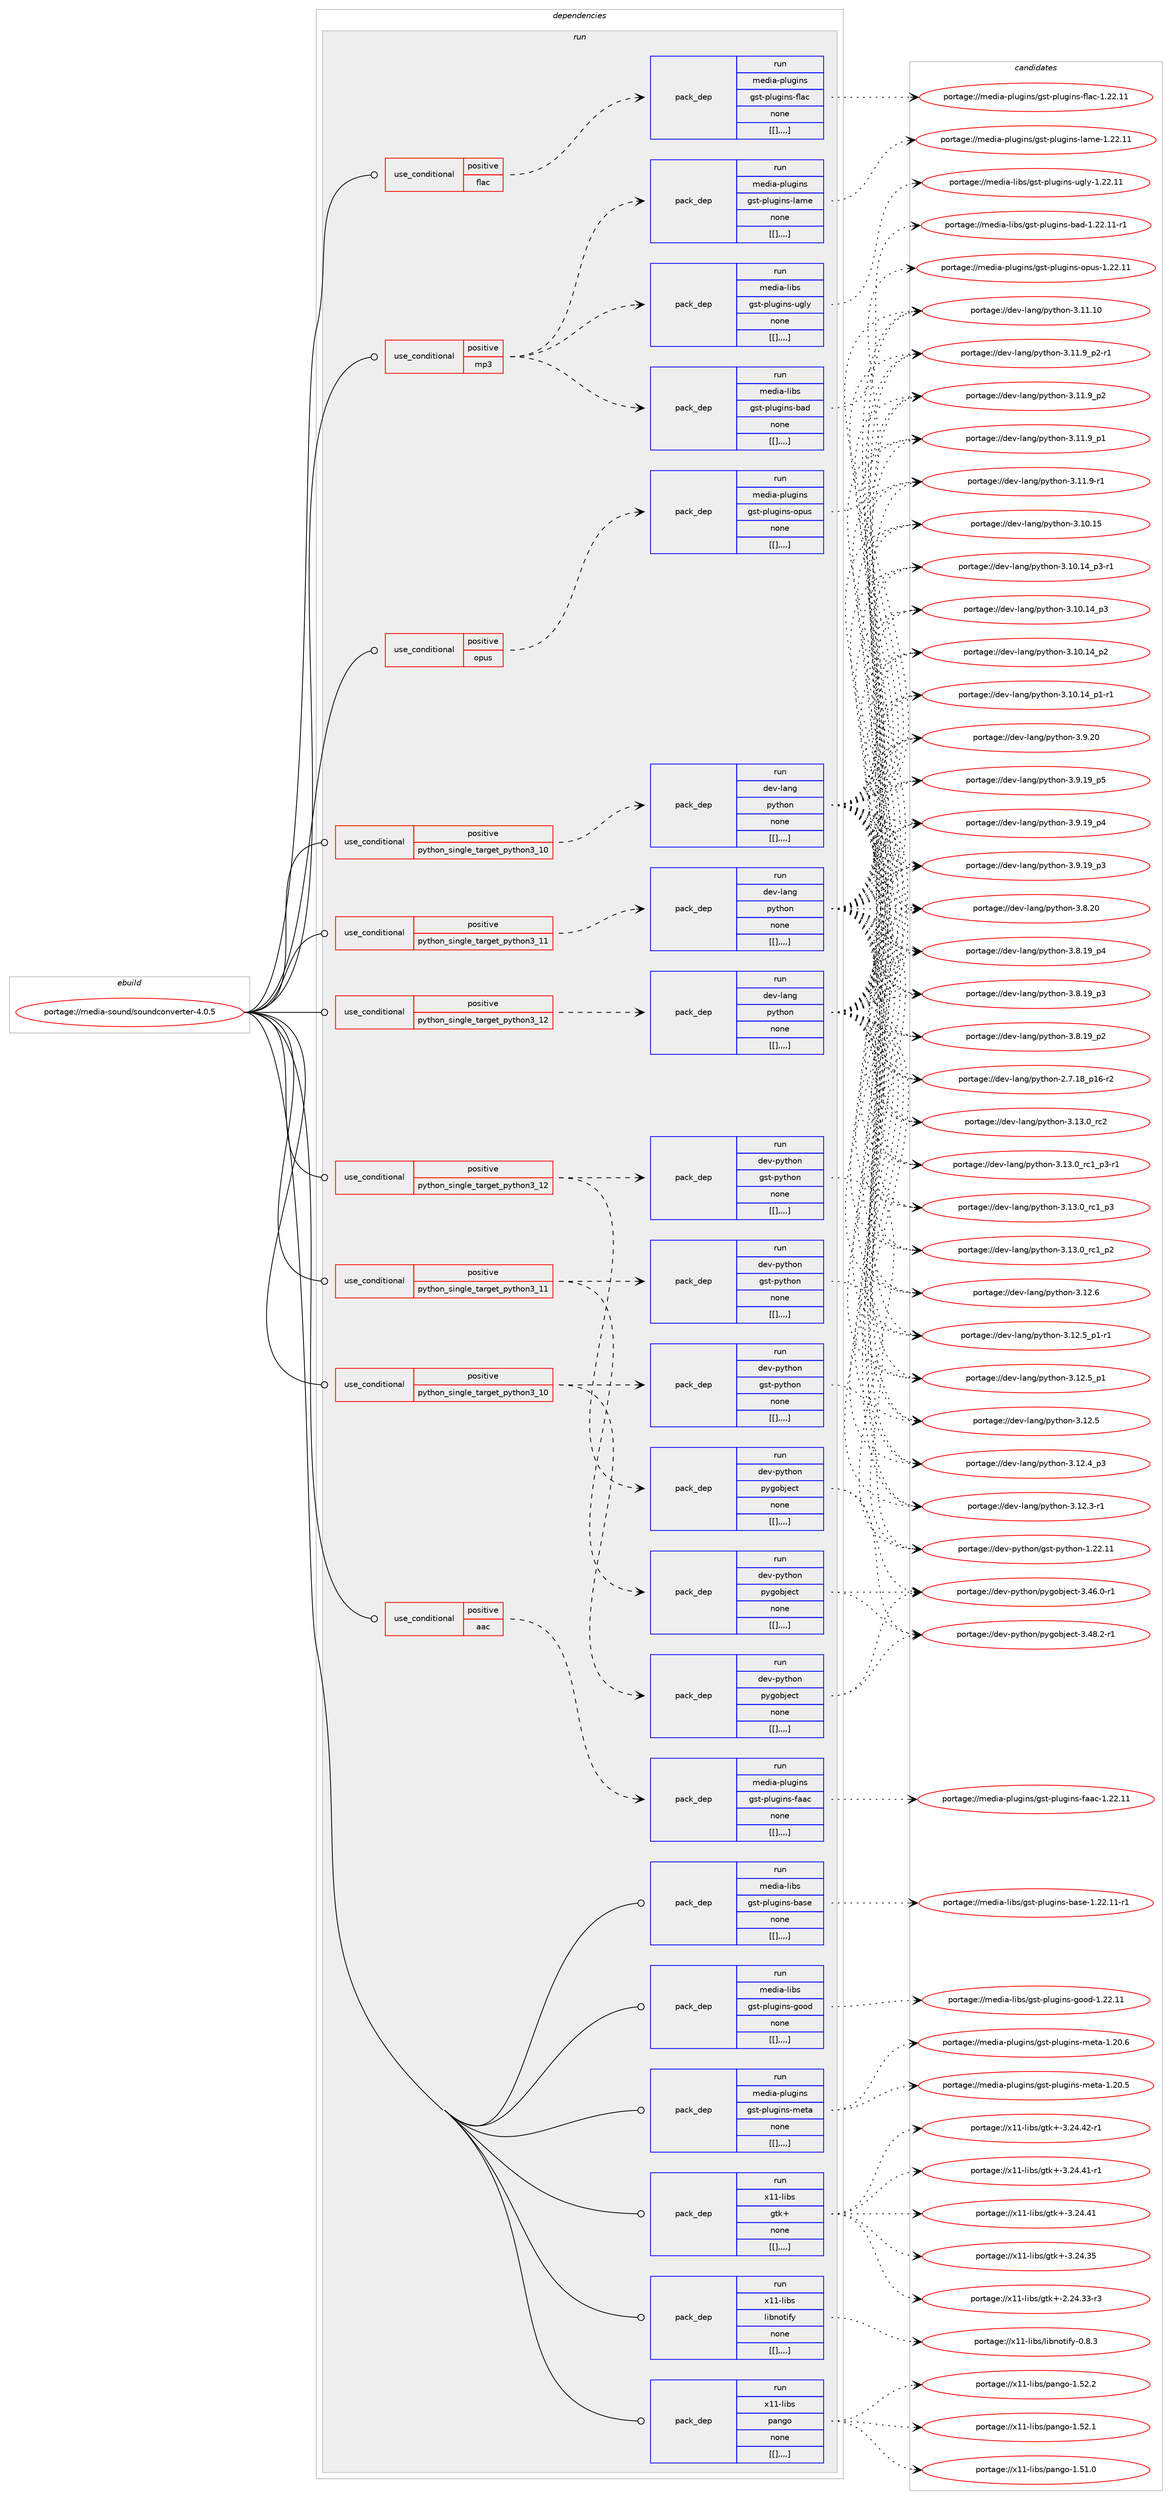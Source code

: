 digraph prolog {

# *************
# Graph options
# *************

newrank=true;
concentrate=true;
compound=true;
graph [rankdir=LR,fontname=Helvetica,fontsize=10,ranksep=1.5];#, ranksep=2.5, nodesep=0.2];
edge  [arrowhead=vee];
node  [fontname=Helvetica,fontsize=10];

# **********
# The ebuild
# **********

subgraph cluster_leftcol {
color=gray;
label=<<i>ebuild</i>>;
id [label="portage://media-sound/soundconverter-4.0.5", color=red, width=4, href="../media-sound/soundconverter-4.0.5.svg"];
}

# ****************
# The dependencies
# ****************

subgraph cluster_midcol {
color=gray;
label=<<i>dependencies</i>>;
subgraph cluster_compile {
fillcolor="#eeeeee";
style=filled;
label=<<i>compile</i>>;
}
subgraph cluster_compileandrun {
fillcolor="#eeeeee";
style=filled;
label=<<i>compile and run</i>>;
}
subgraph cluster_run {
fillcolor="#eeeeee";
style=filled;
label=<<i>run</i>>;
subgraph cond85603 {
dependency338756 [label=<<TABLE BORDER="0" CELLBORDER="1" CELLSPACING="0" CELLPADDING="4"><TR><TD ROWSPAN="3" CELLPADDING="10">use_conditional</TD></TR><TR><TD>positive</TD></TR><TR><TD>aac</TD></TR></TABLE>>, shape=none, color=red];
subgraph pack250511 {
dependency338757 [label=<<TABLE BORDER="0" CELLBORDER="1" CELLSPACING="0" CELLPADDING="4" WIDTH="220"><TR><TD ROWSPAN="6" CELLPADDING="30">pack_dep</TD></TR><TR><TD WIDTH="110">run</TD></TR><TR><TD>media-plugins</TD></TR><TR><TD>gst-plugins-faac</TD></TR><TR><TD>none</TD></TR><TR><TD>[[],,,,]</TD></TR></TABLE>>, shape=none, color=blue];
}
dependency338756:e -> dependency338757:w [weight=20,style="dashed",arrowhead="vee"];
}
id:e -> dependency338756:w [weight=20,style="solid",arrowhead="odot"];
subgraph cond85604 {
dependency338758 [label=<<TABLE BORDER="0" CELLBORDER="1" CELLSPACING="0" CELLPADDING="4"><TR><TD ROWSPAN="3" CELLPADDING="10">use_conditional</TD></TR><TR><TD>positive</TD></TR><TR><TD>flac</TD></TR></TABLE>>, shape=none, color=red];
subgraph pack250512 {
dependency338759 [label=<<TABLE BORDER="0" CELLBORDER="1" CELLSPACING="0" CELLPADDING="4" WIDTH="220"><TR><TD ROWSPAN="6" CELLPADDING="30">pack_dep</TD></TR><TR><TD WIDTH="110">run</TD></TR><TR><TD>media-plugins</TD></TR><TR><TD>gst-plugins-flac</TD></TR><TR><TD>none</TD></TR><TR><TD>[[],,,,]</TD></TR></TABLE>>, shape=none, color=blue];
}
dependency338758:e -> dependency338759:w [weight=20,style="dashed",arrowhead="vee"];
}
id:e -> dependency338758:w [weight=20,style="solid",arrowhead="odot"];
subgraph cond85605 {
dependency338760 [label=<<TABLE BORDER="0" CELLBORDER="1" CELLSPACING="0" CELLPADDING="4"><TR><TD ROWSPAN="3" CELLPADDING="10">use_conditional</TD></TR><TR><TD>positive</TD></TR><TR><TD>mp3</TD></TR></TABLE>>, shape=none, color=red];
subgraph pack250513 {
dependency338761 [label=<<TABLE BORDER="0" CELLBORDER="1" CELLSPACING="0" CELLPADDING="4" WIDTH="220"><TR><TD ROWSPAN="6" CELLPADDING="30">pack_dep</TD></TR><TR><TD WIDTH="110">run</TD></TR><TR><TD>media-libs</TD></TR><TR><TD>gst-plugins-bad</TD></TR><TR><TD>none</TD></TR><TR><TD>[[],,,,]</TD></TR></TABLE>>, shape=none, color=blue];
}
dependency338760:e -> dependency338761:w [weight=20,style="dashed",arrowhead="vee"];
subgraph pack250514 {
dependency338762 [label=<<TABLE BORDER="0" CELLBORDER="1" CELLSPACING="0" CELLPADDING="4" WIDTH="220"><TR><TD ROWSPAN="6" CELLPADDING="30">pack_dep</TD></TR><TR><TD WIDTH="110">run</TD></TR><TR><TD>media-libs</TD></TR><TR><TD>gst-plugins-ugly</TD></TR><TR><TD>none</TD></TR><TR><TD>[[],,,,]</TD></TR></TABLE>>, shape=none, color=blue];
}
dependency338760:e -> dependency338762:w [weight=20,style="dashed",arrowhead="vee"];
subgraph pack250515 {
dependency338763 [label=<<TABLE BORDER="0" CELLBORDER="1" CELLSPACING="0" CELLPADDING="4" WIDTH="220"><TR><TD ROWSPAN="6" CELLPADDING="30">pack_dep</TD></TR><TR><TD WIDTH="110">run</TD></TR><TR><TD>media-plugins</TD></TR><TR><TD>gst-plugins-lame</TD></TR><TR><TD>none</TD></TR><TR><TD>[[],,,,]</TD></TR></TABLE>>, shape=none, color=blue];
}
dependency338760:e -> dependency338763:w [weight=20,style="dashed",arrowhead="vee"];
}
id:e -> dependency338760:w [weight=20,style="solid",arrowhead="odot"];
subgraph cond85606 {
dependency338764 [label=<<TABLE BORDER="0" CELLBORDER="1" CELLSPACING="0" CELLPADDING="4"><TR><TD ROWSPAN="3" CELLPADDING="10">use_conditional</TD></TR><TR><TD>positive</TD></TR><TR><TD>opus</TD></TR></TABLE>>, shape=none, color=red];
subgraph pack250516 {
dependency338765 [label=<<TABLE BORDER="0" CELLBORDER="1" CELLSPACING="0" CELLPADDING="4" WIDTH="220"><TR><TD ROWSPAN="6" CELLPADDING="30">pack_dep</TD></TR><TR><TD WIDTH="110">run</TD></TR><TR><TD>media-plugins</TD></TR><TR><TD>gst-plugins-opus</TD></TR><TR><TD>none</TD></TR><TR><TD>[[],,,,]</TD></TR></TABLE>>, shape=none, color=blue];
}
dependency338764:e -> dependency338765:w [weight=20,style="dashed",arrowhead="vee"];
}
id:e -> dependency338764:w [weight=20,style="solid",arrowhead="odot"];
subgraph cond85607 {
dependency338766 [label=<<TABLE BORDER="0" CELLBORDER="1" CELLSPACING="0" CELLPADDING="4"><TR><TD ROWSPAN="3" CELLPADDING="10">use_conditional</TD></TR><TR><TD>positive</TD></TR><TR><TD>python_single_target_python3_10</TD></TR></TABLE>>, shape=none, color=red];
subgraph pack250517 {
dependency338767 [label=<<TABLE BORDER="0" CELLBORDER="1" CELLSPACING="0" CELLPADDING="4" WIDTH="220"><TR><TD ROWSPAN="6" CELLPADDING="30">pack_dep</TD></TR><TR><TD WIDTH="110">run</TD></TR><TR><TD>dev-lang</TD></TR><TR><TD>python</TD></TR><TR><TD>none</TD></TR><TR><TD>[[],,,,]</TD></TR></TABLE>>, shape=none, color=blue];
}
dependency338766:e -> dependency338767:w [weight=20,style="dashed",arrowhead="vee"];
}
id:e -> dependency338766:w [weight=20,style="solid",arrowhead="odot"];
subgraph cond85608 {
dependency338768 [label=<<TABLE BORDER="0" CELLBORDER="1" CELLSPACING="0" CELLPADDING="4"><TR><TD ROWSPAN="3" CELLPADDING="10">use_conditional</TD></TR><TR><TD>positive</TD></TR><TR><TD>python_single_target_python3_10</TD></TR></TABLE>>, shape=none, color=red];
subgraph pack250518 {
dependency338769 [label=<<TABLE BORDER="0" CELLBORDER="1" CELLSPACING="0" CELLPADDING="4" WIDTH="220"><TR><TD ROWSPAN="6" CELLPADDING="30">pack_dep</TD></TR><TR><TD WIDTH="110">run</TD></TR><TR><TD>dev-python</TD></TR><TR><TD>gst-python</TD></TR><TR><TD>none</TD></TR><TR><TD>[[],,,,]</TD></TR></TABLE>>, shape=none, color=blue];
}
dependency338768:e -> dependency338769:w [weight=20,style="dashed",arrowhead="vee"];
subgraph pack250519 {
dependency338770 [label=<<TABLE BORDER="0" CELLBORDER="1" CELLSPACING="0" CELLPADDING="4" WIDTH="220"><TR><TD ROWSPAN="6" CELLPADDING="30">pack_dep</TD></TR><TR><TD WIDTH="110">run</TD></TR><TR><TD>dev-python</TD></TR><TR><TD>pygobject</TD></TR><TR><TD>none</TD></TR><TR><TD>[[],,,,]</TD></TR></TABLE>>, shape=none, color=blue];
}
dependency338768:e -> dependency338770:w [weight=20,style="dashed",arrowhead="vee"];
}
id:e -> dependency338768:w [weight=20,style="solid",arrowhead="odot"];
subgraph cond85609 {
dependency338771 [label=<<TABLE BORDER="0" CELLBORDER="1" CELLSPACING="0" CELLPADDING="4"><TR><TD ROWSPAN="3" CELLPADDING="10">use_conditional</TD></TR><TR><TD>positive</TD></TR><TR><TD>python_single_target_python3_11</TD></TR></TABLE>>, shape=none, color=red];
subgraph pack250520 {
dependency338772 [label=<<TABLE BORDER="0" CELLBORDER="1" CELLSPACING="0" CELLPADDING="4" WIDTH="220"><TR><TD ROWSPAN="6" CELLPADDING="30">pack_dep</TD></TR><TR><TD WIDTH="110">run</TD></TR><TR><TD>dev-lang</TD></TR><TR><TD>python</TD></TR><TR><TD>none</TD></TR><TR><TD>[[],,,,]</TD></TR></TABLE>>, shape=none, color=blue];
}
dependency338771:e -> dependency338772:w [weight=20,style="dashed",arrowhead="vee"];
}
id:e -> dependency338771:w [weight=20,style="solid",arrowhead="odot"];
subgraph cond85610 {
dependency338773 [label=<<TABLE BORDER="0" CELLBORDER="1" CELLSPACING="0" CELLPADDING="4"><TR><TD ROWSPAN="3" CELLPADDING="10">use_conditional</TD></TR><TR><TD>positive</TD></TR><TR><TD>python_single_target_python3_11</TD></TR></TABLE>>, shape=none, color=red];
subgraph pack250521 {
dependency338774 [label=<<TABLE BORDER="0" CELLBORDER="1" CELLSPACING="0" CELLPADDING="4" WIDTH="220"><TR><TD ROWSPAN="6" CELLPADDING="30">pack_dep</TD></TR><TR><TD WIDTH="110">run</TD></TR><TR><TD>dev-python</TD></TR><TR><TD>gst-python</TD></TR><TR><TD>none</TD></TR><TR><TD>[[],,,,]</TD></TR></TABLE>>, shape=none, color=blue];
}
dependency338773:e -> dependency338774:w [weight=20,style="dashed",arrowhead="vee"];
subgraph pack250522 {
dependency338775 [label=<<TABLE BORDER="0" CELLBORDER="1" CELLSPACING="0" CELLPADDING="4" WIDTH="220"><TR><TD ROWSPAN="6" CELLPADDING="30">pack_dep</TD></TR><TR><TD WIDTH="110">run</TD></TR><TR><TD>dev-python</TD></TR><TR><TD>pygobject</TD></TR><TR><TD>none</TD></TR><TR><TD>[[],,,,]</TD></TR></TABLE>>, shape=none, color=blue];
}
dependency338773:e -> dependency338775:w [weight=20,style="dashed",arrowhead="vee"];
}
id:e -> dependency338773:w [weight=20,style="solid",arrowhead="odot"];
subgraph cond85611 {
dependency338776 [label=<<TABLE BORDER="0" CELLBORDER="1" CELLSPACING="0" CELLPADDING="4"><TR><TD ROWSPAN="3" CELLPADDING="10">use_conditional</TD></TR><TR><TD>positive</TD></TR><TR><TD>python_single_target_python3_12</TD></TR></TABLE>>, shape=none, color=red];
subgraph pack250523 {
dependency338777 [label=<<TABLE BORDER="0" CELLBORDER="1" CELLSPACING="0" CELLPADDING="4" WIDTH="220"><TR><TD ROWSPAN="6" CELLPADDING="30">pack_dep</TD></TR><TR><TD WIDTH="110">run</TD></TR><TR><TD>dev-lang</TD></TR><TR><TD>python</TD></TR><TR><TD>none</TD></TR><TR><TD>[[],,,,]</TD></TR></TABLE>>, shape=none, color=blue];
}
dependency338776:e -> dependency338777:w [weight=20,style="dashed",arrowhead="vee"];
}
id:e -> dependency338776:w [weight=20,style="solid",arrowhead="odot"];
subgraph cond85612 {
dependency338778 [label=<<TABLE BORDER="0" CELLBORDER="1" CELLSPACING="0" CELLPADDING="4"><TR><TD ROWSPAN="3" CELLPADDING="10">use_conditional</TD></TR><TR><TD>positive</TD></TR><TR><TD>python_single_target_python3_12</TD></TR></TABLE>>, shape=none, color=red];
subgraph pack250524 {
dependency338779 [label=<<TABLE BORDER="0" CELLBORDER="1" CELLSPACING="0" CELLPADDING="4" WIDTH="220"><TR><TD ROWSPAN="6" CELLPADDING="30">pack_dep</TD></TR><TR><TD WIDTH="110">run</TD></TR><TR><TD>dev-python</TD></TR><TR><TD>gst-python</TD></TR><TR><TD>none</TD></TR><TR><TD>[[],,,,]</TD></TR></TABLE>>, shape=none, color=blue];
}
dependency338778:e -> dependency338779:w [weight=20,style="dashed",arrowhead="vee"];
subgraph pack250525 {
dependency338780 [label=<<TABLE BORDER="0" CELLBORDER="1" CELLSPACING="0" CELLPADDING="4" WIDTH="220"><TR><TD ROWSPAN="6" CELLPADDING="30">pack_dep</TD></TR><TR><TD WIDTH="110">run</TD></TR><TR><TD>dev-python</TD></TR><TR><TD>pygobject</TD></TR><TR><TD>none</TD></TR><TR><TD>[[],,,,]</TD></TR></TABLE>>, shape=none, color=blue];
}
dependency338778:e -> dependency338780:w [weight=20,style="dashed",arrowhead="vee"];
}
id:e -> dependency338778:w [weight=20,style="solid",arrowhead="odot"];
subgraph pack250526 {
dependency338781 [label=<<TABLE BORDER="0" CELLBORDER="1" CELLSPACING="0" CELLPADDING="4" WIDTH="220"><TR><TD ROWSPAN="6" CELLPADDING="30">pack_dep</TD></TR><TR><TD WIDTH="110">run</TD></TR><TR><TD>media-libs</TD></TR><TR><TD>gst-plugins-base</TD></TR><TR><TD>none</TD></TR><TR><TD>[[],,,,]</TD></TR></TABLE>>, shape=none, color=blue];
}
id:e -> dependency338781:w [weight=20,style="solid",arrowhead="odot"];
subgraph pack250527 {
dependency338782 [label=<<TABLE BORDER="0" CELLBORDER="1" CELLSPACING="0" CELLPADDING="4" WIDTH="220"><TR><TD ROWSPAN="6" CELLPADDING="30">pack_dep</TD></TR><TR><TD WIDTH="110">run</TD></TR><TR><TD>media-libs</TD></TR><TR><TD>gst-plugins-good</TD></TR><TR><TD>none</TD></TR><TR><TD>[[],,,,]</TD></TR></TABLE>>, shape=none, color=blue];
}
id:e -> dependency338782:w [weight=20,style="solid",arrowhead="odot"];
subgraph pack250528 {
dependency338783 [label=<<TABLE BORDER="0" CELLBORDER="1" CELLSPACING="0" CELLPADDING="4" WIDTH="220"><TR><TD ROWSPAN="6" CELLPADDING="30">pack_dep</TD></TR><TR><TD WIDTH="110">run</TD></TR><TR><TD>media-plugins</TD></TR><TR><TD>gst-plugins-meta</TD></TR><TR><TD>none</TD></TR><TR><TD>[[],,,,]</TD></TR></TABLE>>, shape=none, color=blue];
}
id:e -> dependency338783:w [weight=20,style="solid",arrowhead="odot"];
subgraph pack250529 {
dependency338784 [label=<<TABLE BORDER="0" CELLBORDER="1" CELLSPACING="0" CELLPADDING="4" WIDTH="220"><TR><TD ROWSPAN="6" CELLPADDING="30">pack_dep</TD></TR><TR><TD WIDTH="110">run</TD></TR><TR><TD>x11-libs</TD></TR><TR><TD>gtk+</TD></TR><TR><TD>none</TD></TR><TR><TD>[[],,,,]</TD></TR></TABLE>>, shape=none, color=blue];
}
id:e -> dependency338784:w [weight=20,style="solid",arrowhead="odot"];
subgraph pack250530 {
dependency338785 [label=<<TABLE BORDER="0" CELLBORDER="1" CELLSPACING="0" CELLPADDING="4" WIDTH="220"><TR><TD ROWSPAN="6" CELLPADDING="30">pack_dep</TD></TR><TR><TD WIDTH="110">run</TD></TR><TR><TD>x11-libs</TD></TR><TR><TD>libnotify</TD></TR><TR><TD>none</TD></TR><TR><TD>[[],,,,]</TD></TR></TABLE>>, shape=none, color=blue];
}
id:e -> dependency338785:w [weight=20,style="solid",arrowhead="odot"];
subgraph pack250531 {
dependency338786 [label=<<TABLE BORDER="0" CELLBORDER="1" CELLSPACING="0" CELLPADDING="4" WIDTH="220"><TR><TD ROWSPAN="6" CELLPADDING="30">pack_dep</TD></TR><TR><TD WIDTH="110">run</TD></TR><TR><TD>x11-libs</TD></TR><TR><TD>pango</TD></TR><TR><TD>none</TD></TR><TR><TD>[[],,,,]</TD></TR></TABLE>>, shape=none, color=blue];
}
id:e -> dependency338786:w [weight=20,style="solid",arrowhead="odot"];
}
}

# **************
# The candidates
# **************

subgraph cluster_choices {
rank=same;
color=gray;
label=<<i>candidates</i>>;

subgraph choice250511 {
color=black;
nodesep=1;
choice10910110010597451121081171031051101154710311511645112108117103105110115451029797994549465050464949 [label="portage://media-plugins/gst-plugins-faac-1.22.11", color=red, width=4,href="../media-plugins/gst-plugins-faac-1.22.11.svg"];
dependency338757:e -> choice10910110010597451121081171031051101154710311511645112108117103105110115451029797994549465050464949:w [style=dotted,weight="100"];
}
subgraph choice250512 {
color=black;
nodesep=1;
choice109101100105974511210811710310511011547103115116451121081171031051101154510210897994549465050464949 [label="portage://media-plugins/gst-plugins-flac-1.22.11", color=red, width=4,href="../media-plugins/gst-plugins-flac-1.22.11.svg"];
dependency338759:e -> choice109101100105974511210811710310511011547103115116451121081171031051101154510210897994549465050464949:w [style=dotted,weight="100"];
}
subgraph choice250513 {
color=black;
nodesep=1;
choice109101100105974510810598115471031151164511210811710310511011545989710045494650504649494511449 [label="portage://media-libs/gst-plugins-bad-1.22.11-r1", color=red, width=4,href="../media-libs/gst-plugins-bad-1.22.11-r1.svg"];
dependency338761:e -> choice109101100105974510810598115471031151164511210811710310511011545989710045494650504649494511449:w [style=dotted,weight="100"];
}
subgraph choice250514 {
color=black;
nodesep=1;
choice1091011001059745108105981154710311511645112108117103105110115451171031081214549465050464949 [label="portage://media-libs/gst-plugins-ugly-1.22.11", color=red, width=4,href="../media-libs/gst-plugins-ugly-1.22.11.svg"];
dependency338762:e -> choice1091011001059745108105981154710311511645112108117103105110115451171031081214549465050464949:w [style=dotted,weight="100"];
}
subgraph choice250515 {
color=black;
nodesep=1;
choice1091011001059745112108117103105110115471031151164511210811710310511011545108971091014549465050464949 [label="portage://media-plugins/gst-plugins-lame-1.22.11", color=red, width=4,href="../media-plugins/gst-plugins-lame-1.22.11.svg"];
dependency338763:e -> choice1091011001059745112108117103105110115471031151164511210811710310511011545108971091014549465050464949:w [style=dotted,weight="100"];
}
subgraph choice250516 {
color=black;
nodesep=1;
choice10910110010597451121081171031051101154710311511645112108117103105110115451111121171154549465050464949 [label="portage://media-plugins/gst-plugins-opus-1.22.11", color=red, width=4,href="../media-plugins/gst-plugins-opus-1.22.11.svg"];
dependency338765:e -> choice10910110010597451121081171031051101154710311511645112108117103105110115451111121171154549465050464949:w [style=dotted,weight="100"];
}
subgraph choice250517 {
color=black;
nodesep=1;
choice10010111845108971101034711212111610411111045514649514648951149950 [label="portage://dev-lang/python-3.13.0_rc2", color=red, width=4,href="../dev-lang/python-3.13.0_rc2.svg"];
choice1001011184510897110103471121211161041111104551464951464895114994995112514511449 [label="portage://dev-lang/python-3.13.0_rc1_p3-r1", color=red, width=4,href="../dev-lang/python-3.13.0_rc1_p3-r1.svg"];
choice100101118451089711010347112121116104111110455146495146489511499499511251 [label="portage://dev-lang/python-3.13.0_rc1_p3", color=red, width=4,href="../dev-lang/python-3.13.0_rc1_p3.svg"];
choice100101118451089711010347112121116104111110455146495146489511499499511250 [label="portage://dev-lang/python-3.13.0_rc1_p2", color=red, width=4,href="../dev-lang/python-3.13.0_rc1_p2.svg"];
choice10010111845108971101034711212111610411111045514649504654 [label="portage://dev-lang/python-3.12.6", color=red, width=4,href="../dev-lang/python-3.12.6.svg"];
choice1001011184510897110103471121211161041111104551464950465395112494511449 [label="portage://dev-lang/python-3.12.5_p1-r1", color=red, width=4,href="../dev-lang/python-3.12.5_p1-r1.svg"];
choice100101118451089711010347112121116104111110455146495046539511249 [label="portage://dev-lang/python-3.12.5_p1", color=red, width=4,href="../dev-lang/python-3.12.5_p1.svg"];
choice10010111845108971101034711212111610411111045514649504653 [label="portage://dev-lang/python-3.12.5", color=red, width=4,href="../dev-lang/python-3.12.5.svg"];
choice100101118451089711010347112121116104111110455146495046529511251 [label="portage://dev-lang/python-3.12.4_p3", color=red, width=4,href="../dev-lang/python-3.12.4_p3.svg"];
choice100101118451089711010347112121116104111110455146495046514511449 [label="portage://dev-lang/python-3.12.3-r1", color=red, width=4,href="../dev-lang/python-3.12.3-r1.svg"];
choice1001011184510897110103471121211161041111104551464949464948 [label="portage://dev-lang/python-3.11.10", color=red, width=4,href="../dev-lang/python-3.11.10.svg"];
choice1001011184510897110103471121211161041111104551464949465795112504511449 [label="portage://dev-lang/python-3.11.9_p2-r1", color=red, width=4,href="../dev-lang/python-3.11.9_p2-r1.svg"];
choice100101118451089711010347112121116104111110455146494946579511250 [label="portage://dev-lang/python-3.11.9_p2", color=red, width=4,href="../dev-lang/python-3.11.9_p2.svg"];
choice100101118451089711010347112121116104111110455146494946579511249 [label="portage://dev-lang/python-3.11.9_p1", color=red, width=4,href="../dev-lang/python-3.11.9_p1.svg"];
choice100101118451089711010347112121116104111110455146494946574511449 [label="portage://dev-lang/python-3.11.9-r1", color=red, width=4,href="../dev-lang/python-3.11.9-r1.svg"];
choice1001011184510897110103471121211161041111104551464948464953 [label="portage://dev-lang/python-3.10.15", color=red, width=4,href="../dev-lang/python-3.10.15.svg"];
choice100101118451089711010347112121116104111110455146494846495295112514511449 [label="portage://dev-lang/python-3.10.14_p3-r1", color=red, width=4,href="../dev-lang/python-3.10.14_p3-r1.svg"];
choice10010111845108971101034711212111610411111045514649484649529511251 [label="portage://dev-lang/python-3.10.14_p3", color=red, width=4,href="../dev-lang/python-3.10.14_p3.svg"];
choice10010111845108971101034711212111610411111045514649484649529511250 [label="portage://dev-lang/python-3.10.14_p2", color=red, width=4,href="../dev-lang/python-3.10.14_p2.svg"];
choice100101118451089711010347112121116104111110455146494846495295112494511449 [label="portage://dev-lang/python-3.10.14_p1-r1", color=red, width=4,href="../dev-lang/python-3.10.14_p1-r1.svg"];
choice10010111845108971101034711212111610411111045514657465048 [label="portage://dev-lang/python-3.9.20", color=red, width=4,href="../dev-lang/python-3.9.20.svg"];
choice100101118451089711010347112121116104111110455146574649579511253 [label="portage://dev-lang/python-3.9.19_p5", color=red, width=4,href="../dev-lang/python-3.9.19_p5.svg"];
choice100101118451089711010347112121116104111110455146574649579511252 [label="portage://dev-lang/python-3.9.19_p4", color=red, width=4,href="../dev-lang/python-3.9.19_p4.svg"];
choice100101118451089711010347112121116104111110455146574649579511251 [label="portage://dev-lang/python-3.9.19_p3", color=red, width=4,href="../dev-lang/python-3.9.19_p3.svg"];
choice10010111845108971101034711212111610411111045514656465048 [label="portage://dev-lang/python-3.8.20", color=red, width=4,href="../dev-lang/python-3.8.20.svg"];
choice100101118451089711010347112121116104111110455146564649579511252 [label="portage://dev-lang/python-3.8.19_p4", color=red, width=4,href="../dev-lang/python-3.8.19_p4.svg"];
choice100101118451089711010347112121116104111110455146564649579511251 [label="portage://dev-lang/python-3.8.19_p3", color=red, width=4,href="../dev-lang/python-3.8.19_p3.svg"];
choice100101118451089711010347112121116104111110455146564649579511250 [label="portage://dev-lang/python-3.8.19_p2", color=red, width=4,href="../dev-lang/python-3.8.19_p2.svg"];
choice100101118451089711010347112121116104111110455046554649569511249544511450 [label="portage://dev-lang/python-2.7.18_p16-r2", color=red, width=4,href="../dev-lang/python-2.7.18_p16-r2.svg"];
dependency338767:e -> choice10010111845108971101034711212111610411111045514649514648951149950:w [style=dotted,weight="100"];
dependency338767:e -> choice1001011184510897110103471121211161041111104551464951464895114994995112514511449:w [style=dotted,weight="100"];
dependency338767:e -> choice100101118451089711010347112121116104111110455146495146489511499499511251:w [style=dotted,weight="100"];
dependency338767:e -> choice100101118451089711010347112121116104111110455146495146489511499499511250:w [style=dotted,weight="100"];
dependency338767:e -> choice10010111845108971101034711212111610411111045514649504654:w [style=dotted,weight="100"];
dependency338767:e -> choice1001011184510897110103471121211161041111104551464950465395112494511449:w [style=dotted,weight="100"];
dependency338767:e -> choice100101118451089711010347112121116104111110455146495046539511249:w [style=dotted,weight="100"];
dependency338767:e -> choice10010111845108971101034711212111610411111045514649504653:w [style=dotted,weight="100"];
dependency338767:e -> choice100101118451089711010347112121116104111110455146495046529511251:w [style=dotted,weight="100"];
dependency338767:e -> choice100101118451089711010347112121116104111110455146495046514511449:w [style=dotted,weight="100"];
dependency338767:e -> choice1001011184510897110103471121211161041111104551464949464948:w [style=dotted,weight="100"];
dependency338767:e -> choice1001011184510897110103471121211161041111104551464949465795112504511449:w [style=dotted,weight="100"];
dependency338767:e -> choice100101118451089711010347112121116104111110455146494946579511250:w [style=dotted,weight="100"];
dependency338767:e -> choice100101118451089711010347112121116104111110455146494946579511249:w [style=dotted,weight="100"];
dependency338767:e -> choice100101118451089711010347112121116104111110455146494946574511449:w [style=dotted,weight="100"];
dependency338767:e -> choice1001011184510897110103471121211161041111104551464948464953:w [style=dotted,weight="100"];
dependency338767:e -> choice100101118451089711010347112121116104111110455146494846495295112514511449:w [style=dotted,weight="100"];
dependency338767:e -> choice10010111845108971101034711212111610411111045514649484649529511251:w [style=dotted,weight="100"];
dependency338767:e -> choice10010111845108971101034711212111610411111045514649484649529511250:w [style=dotted,weight="100"];
dependency338767:e -> choice100101118451089711010347112121116104111110455146494846495295112494511449:w [style=dotted,weight="100"];
dependency338767:e -> choice10010111845108971101034711212111610411111045514657465048:w [style=dotted,weight="100"];
dependency338767:e -> choice100101118451089711010347112121116104111110455146574649579511253:w [style=dotted,weight="100"];
dependency338767:e -> choice100101118451089711010347112121116104111110455146574649579511252:w [style=dotted,weight="100"];
dependency338767:e -> choice100101118451089711010347112121116104111110455146574649579511251:w [style=dotted,weight="100"];
dependency338767:e -> choice10010111845108971101034711212111610411111045514656465048:w [style=dotted,weight="100"];
dependency338767:e -> choice100101118451089711010347112121116104111110455146564649579511252:w [style=dotted,weight="100"];
dependency338767:e -> choice100101118451089711010347112121116104111110455146564649579511251:w [style=dotted,weight="100"];
dependency338767:e -> choice100101118451089711010347112121116104111110455146564649579511250:w [style=dotted,weight="100"];
dependency338767:e -> choice100101118451089711010347112121116104111110455046554649569511249544511450:w [style=dotted,weight="100"];
}
subgraph choice250518 {
color=black;
nodesep=1;
choice1001011184511212111610411111047103115116451121211161041111104549465050464949 [label="portage://dev-python/gst-python-1.22.11", color=red, width=4,href="../dev-python/gst-python-1.22.11.svg"];
dependency338769:e -> choice1001011184511212111610411111047103115116451121211161041111104549465050464949:w [style=dotted,weight="100"];
}
subgraph choice250519 {
color=black;
nodesep=1;
choice10010111845112121116104111110471121211031119810610199116455146525646504511449 [label="portage://dev-python/pygobject-3.48.2-r1", color=red, width=4,href="../dev-python/pygobject-3.48.2-r1.svg"];
choice10010111845112121116104111110471121211031119810610199116455146525446484511449 [label="portage://dev-python/pygobject-3.46.0-r1", color=red, width=4,href="../dev-python/pygobject-3.46.0-r1.svg"];
dependency338770:e -> choice10010111845112121116104111110471121211031119810610199116455146525646504511449:w [style=dotted,weight="100"];
dependency338770:e -> choice10010111845112121116104111110471121211031119810610199116455146525446484511449:w [style=dotted,weight="100"];
}
subgraph choice250520 {
color=black;
nodesep=1;
choice10010111845108971101034711212111610411111045514649514648951149950 [label="portage://dev-lang/python-3.13.0_rc2", color=red, width=4,href="../dev-lang/python-3.13.0_rc2.svg"];
choice1001011184510897110103471121211161041111104551464951464895114994995112514511449 [label="portage://dev-lang/python-3.13.0_rc1_p3-r1", color=red, width=4,href="../dev-lang/python-3.13.0_rc1_p3-r1.svg"];
choice100101118451089711010347112121116104111110455146495146489511499499511251 [label="portage://dev-lang/python-3.13.0_rc1_p3", color=red, width=4,href="../dev-lang/python-3.13.0_rc1_p3.svg"];
choice100101118451089711010347112121116104111110455146495146489511499499511250 [label="portage://dev-lang/python-3.13.0_rc1_p2", color=red, width=4,href="../dev-lang/python-3.13.0_rc1_p2.svg"];
choice10010111845108971101034711212111610411111045514649504654 [label="portage://dev-lang/python-3.12.6", color=red, width=4,href="../dev-lang/python-3.12.6.svg"];
choice1001011184510897110103471121211161041111104551464950465395112494511449 [label="portage://dev-lang/python-3.12.5_p1-r1", color=red, width=4,href="../dev-lang/python-3.12.5_p1-r1.svg"];
choice100101118451089711010347112121116104111110455146495046539511249 [label="portage://dev-lang/python-3.12.5_p1", color=red, width=4,href="../dev-lang/python-3.12.5_p1.svg"];
choice10010111845108971101034711212111610411111045514649504653 [label="portage://dev-lang/python-3.12.5", color=red, width=4,href="../dev-lang/python-3.12.5.svg"];
choice100101118451089711010347112121116104111110455146495046529511251 [label="portage://dev-lang/python-3.12.4_p3", color=red, width=4,href="../dev-lang/python-3.12.4_p3.svg"];
choice100101118451089711010347112121116104111110455146495046514511449 [label="portage://dev-lang/python-3.12.3-r1", color=red, width=4,href="../dev-lang/python-3.12.3-r1.svg"];
choice1001011184510897110103471121211161041111104551464949464948 [label="portage://dev-lang/python-3.11.10", color=red, width=4,href="../dev-lang/python-3.11.10.svg"];
choice1001011184510897110103471121211161041111104551464949465795112504511449 [label="portage://dev-lang/python-3.11.9_p2-r1", color=red, width=4,href="../dev-lang/python-3.11.9_p2-r1.svg"];
choice100101118451089711010347112121116104111110455146494946579511250 [label="portage://dev-lang/python-3.11.9_p2", color=red, width=4,href="../dev-lang/python-3.11.9_p2.svg"];
choice100101118451089711010347112121116104111110455146494946579511249 [label="portage://dev-lang/python-3.11.9_p1", color=red, width=4,href="../dev-lang/python-3.11.9_p1.svg"];
choice100101118451089711010347112121116104111110455146494946574511449 [label="portage://dev-lang/python-3.11.9-r1", color=red, width=4,href="../dev-lang/python-3.11.9-r1.svg"];
choice1001011184510897110103471121211161041111104551464948464953 [label="portage://dev-lang/python-3.10.15", color=red, width=4,href="../dev-lang/python-3.10.15.svg"];
choice100101118451089711010347112121116104111110455146494846495295112514511449 [label="portage://dev-lang/python-3.10.14_p3-r1", color=red, width=4,href="../dev-lang/python-3.10.14_p3-r1.svg"];
choice10010111845108971101034711212111610411111045514649484649529511251 [label="portage://dev-lang/python-3.10.14_p3", color=red, width=4,href="../dev-lang/python-3.10.14_p3.svg"];
choice10010111845108971101034711212111610411111045514649484649529511250 [label="portage://dev-lang/python-3.10.14_p2", color=red, width=4,href="../dev-lang/python-3.10.14_p2.svg"];
choice100101118451089711010347112121116104111110455146494846495295112494511449 [label="portage://dev-lang/python-3.10.14_p1-r1", color=red, width=4,href="../dev-lang/python-3.10.14_p1-r1.svg"];
choice10010111845108971101034711212111610411111045514657465048 [label="portage://dev-lang/python-3.9.20", color=red, width=4,href="../dev-lang/python-3.9.20.svg"];
choice100101118451089711010347112121116104111110455146574649579511253 [label="portage://dev-lang/python-3.9.19_p5", color=red, width=4,href="../dev-lang/python-3.9.19_p5.svg"];
choice100101118451089711010347112121116104111110455146574649579511252 [label="portage://dev-lang/python-3.9.19_p4", color=red, width=4,href="../dev-lang/python-3.9.19_p4.svg"];
choice100101118451089711010347112121116104111110455146574649579511251 [label="portage://dev-lang/python-3.9.19_p3", color=red, width=4,href="../dev-lang/python-3.9.19_p3.svg"];
choice10010111845108971101034711212111610411111045514656465048 [label="portage://dev-lang/python-3.8.20", color=red, width=4,href="../dev-lang/python-3.8.20.svg"];
choice100101118451089711010347112121116104111110455146564649579511252 [label="portage://dev-lang/python-3.8.19_p4", color=red, width=4,href="../dev-lang/python-3.8.19_p4.svg"];
choice100101118451089711010347112121116104111110455146564649579511251 [label="portage://dev-lang/python-3.8.19_p3", color=red, width=4,href="../dev-lang/python-3.8.19_p3.svg"];
choice100101118451089711010347112121116104111110455146564649579511250 [label="portage://dev-lang/python-3.8.19_p2", color=red, width=4,href="../dev-lang/python-3.8.19_p2.svg"];
choice100101118451089711010347112121116104111110455046554649569511249544511450 [label="portage://dev-lang/python-2.7.18_p16-r2", color=red, width=4,href="../dev-lang/python-2.7.18_p16-r2.svg"];
dependency338772:e -> choice10010111845108971101034711212111610411111045514649514648951149950:w [style=dotted,weight="100"];
dependency338772:e -> choice1001011184510897110103471121211161041111104551464951464895114994995112514511449:w [style=dotted,weight="100"];
dependency338772:e -> choice100101118451089711010347112121116104111110455146495146489511499499511251:w [style=dotted,weight="100"];
dependency338772:e -> choice100101118451089711010347112121116104111110455146495146489511499499511250:w [style=dotted,weight="100"];
dependency338772:e -> choice10010111845108971101034711212111610411111045514649504654:w [style=dotted,weight="100"];
dependency338772:e -> choice1001011184510897110103471121211161041111104551464950465395112494511449:w [style=dotted,weight="100"];
dependency338772:e -> choice100101118451089711010347112121116104111110455146495046539511249:w [style=dotted,weight="100"];
dependency338772:e -> choice10010111845108971101034711212111610411111045514649504653:w [style=dotted,weight="100"];
dependency338772:e -> choice100101118451089711010347112121116104111110455146495046529511251:w [style=dotted,weight="100"];
dependency338772:e -> choice100101118451089711010347112121116104111110455146495046514511449:w [style=dotted,weight="100"];
dependency338772:e -> choice1001011184510897110103471121211161041111104551464949464948:w [style=dotted,weight="100"];
dependency338772:e -> choice1001011184510897110103471121211161041111104551464949465795112504511449:w [style=dotted,weight="100"];
dependency338772:e -> choice100101118451089711010347112121116104111110455146494946579511250:w [style=dotted,weight="100"];
dependency338772:e -> choice100101118451089711010347112121116104111110455146494946579511249:w [style=dotted,weight="100"];
dependency338772:e -> choice100101118451089711010347112121116104111110455146494946574511449:w [style=dotted,weight="100"];
dependency338772:e -> choice1001011184510897110103471121211161041111104551464948464953:w [style=dotted,weight="100"];
dependency338772:e -> choice100101118451089711010347112121116104111110455146494846495295112514511449:w [style=dotted,weight="100"];
dependency338772:e -> choice10010111845108971101034711212111610411111045514649484649529511251:w [style=dotted,weight="100"];
dependency338772:e -> choice10010111845108971101034711212111610411111045514649484649529511250:w [style=dotted,weight="100"];
dependency338772:e -> choice100101118451089711010347112121116104111110455146494846495295112494511449:w [style=dotted,weight="100"];
dependency338772:e -> choice10010111845108971101034711212111610411111045514657465048:w [style=dotted,weight="100"];
dependency338772:e -> choice100101118451089711010347112121116104111110455146574649579511253:w [style=dotted,weight="100"];
dependency338772:e -> choice100101118451089711010347112121116104111110455146574649579511252:w [style=dotted,weight="100"];
dependency338772:e -> choice100101118451089711010347112121116104111110455146574649579511251:w [style=dotted,weight="100"];
dependency338772:e -> choice10010111845108971101034711212111610411111045514656465048:w [style=dotted,weight="100"];
dependency338772:e -> choice100101118451089711010347112121116104111110455146564649579511252:w [style=dotted,weight="100"];
dependency338772:e -> choice100101118451089711010347112121116104111110455146564649579511251:w [style=dotted,weight="100"];
dependency338772:e -> choice100101118451089711010347112121116104111110455146564649579511250:w [style=dotted,weight="100"];
dependency338772:e -> choice100101118451089711010347112121116104111110455046554649569511249544511450:w [style=dotted,weight="100"];
}
subgraph choice250521 {
color=black;
nodesep=1;
choice1001011184511212111610411111047103115116451121211161041111104549465050464949 [label="portage://dev-python/gst-python-1.22.11", color=red, width=4,href="../dev-python/gst-python-1.22.11.svg"];
dependency338774:e -> choice1001011184511212111610411111047103115116451121211161041111104549465050464949:w [style=dotted,weight="100"];
}
subgraph choice250522 {
color=black;
nodesep=1;
choice10010111845112121116104111110471121211031119810610199116455146525646504511449 [label="portage://dev-python/pygobject-3.48.2-r1", color=red, width=4,href="../dev-python/pygobject-3.48.2-r1.svg"];
choice10010111845112121116104111110471121211031119810610199116455146525446484511449 [label="portage://dev-python/pygobject-3.46.0-r1", color=red, width=4,href="../dev-python/pygobject-3.46.0-r1.svg"];
dependency338775:e -> choice10010111845112121116104111110471121211031119810610199116455146525646504511449:w [style=dotted,weight="100"];
dependency338775:e -> choice10010111845112121116104111110471121211031119810610199116455146525446484511449:w [style=dotted,weight="100"];
}
subgraph choice250523 {
color=black;
nodesep=1;
choice10010111845108971101034711212111610411111045514649514648951149950 [label="portage://dev-lang/python-3.13.0_rc2", color=red, width=4,href="../dev-lang/python-3.13.0_rc2.svg"];
choice1001011184510897110103471121211161041111104551464951464895114994995112514511449 [label="portage://dev-lang/python-3.13.0_rc1_p3-r1", color=red, width=4,href="../dev-lang/python-3.13.0_rc1_p3-r1.svg"];
choice100101118451089711010347112121116104111110455146495146489511499499511251 [label="portage://dev-lang/python-3.13.0_rc1_p3", color=red, width=4,href="../dev-lang/python-3.13.0_rc1_p3.svg"];
choice100101118451089711010347112121116104111110455146495146489511499499511250 [label="portage://dev-lang/python-3.13.0_rc1_p2", color=red, width=4,href="../dev-lang/python-3.13.0_rc1_p2.svg"];
choice10010111845108971101034711212111610411111045514649504654 [label="portage://dev-lang/python-3.12.6", color=red, width=4,href="../dev-lang/python-3.12.6.svg"];
choice1001011184510897110103471121211161041111104551464950465395112494511449 [label="portage://dev-lang/python-3.12.5_p1-r1", color=red, width=4,href="../dev-lang/python-3.12.5_p1-r1.svg"];
choice100101118451089711010347112121116104111110455146495046539511249 [label="portage://dev-lang/python-3.12.5_p1", color=red, width=4,href="../dev-lang/python-3.12.5_p1.svg"];
choice10010111845108971101034711212111610411111045514649504653 [label="portage://dev-lang/python-3.12.5", color=red, width=4,href="../dev-lang/python-3.12.5.svg"];
choice100101118451089711010347112121116104111110455146495046529511251 [label="portage://dev-lang/python-3.12.4_p3", color=red, width=4,href="../dev-lang/python-3.12.4_p3.svg"];
choice100101118451089711010347112121116104111110455146495046514511449 [label="portage://dev-lang/python-3.12.3-r1", color=red, width=4,href="../dev-lang/python-3.12.3-r1.svg"];
choice1001011184510897110103471121211161041111104551464949464948 [label="portage://dev-lang/python-3.11.10", color=red, width=4,href="../dev-lang/python-3.11.10.svg"];
choice1001011184510897110103471121211161041111104551464949465795112504511449 [label="portage://dev-lang/python-3.11.9_p2-r1", color=red, width=4,href="../dev-lang/python-3.11.9_p2-r1.svg"];
choice100101118451089711010347112121116104111110455146494946579511250 [label="portage://dev-lang/python-3.11.9_p2", color=red, width=4,href="../dev-lang/python-3.11.9_p2.svg"];
choice100101118451089711010347112121116104111110455146494946579511249 [label="portage://dev-lang/python-3.11.9_p1", color=red, width=4,href="../dev-lang/python-3.11.9_p1.svg"];
choice100101118451089711010347112121116104111110455146494946574511449 [label="portage://dev-lang/python-3.11.9-r1", color=red, width=4,href="../dev-lang/python-3.11.9-r1.svg"];
choice1001011184510897110103471121211161041111104551464948464953 [label="portage://dev-lang/python-3.10.15", color=red, width=4,href="../dev-lang/python-3.10.15.svg"];
choice100101118451089711010347112121116104111110455146494846495295112514511449 [label="portage://dev-lang/python-3.10.14_p3-r1", color=red, width=4,href="../dev-lang/python-3.10.14_p3-r1.svg"];
choice10010111845108971101034711212111610411111045514649484649529511251 [label="portage://dev-lang/python-3.10.14_p3", color=red, width=4,href="../dev-lang/python-3.10.14_p3.svg"];
choice10010111845108971101034711212111610411111045514649484649529511250 [label="portage://dev-lang/python-3.10.14_p2", color=red, width=4,href="../dev-lang/python-3.10.14_p2.svg"];
choice100101118451089711010347112121116104111110455146494846495295112494511449 [label="portage://dev-lang/python-3.10.14_p1-r1", color=red, width=4,href="../dev-lang/python-3.10.14_p1-r1.svg"];
choice10010111845108971101034711212111610411111045514657465048 [label="portage://dev-lang/python-3.9.20", color=red, width=4,href="../dev-lang/python-3.9.20.svg"];
choice100101118451089711010347112121116104111110455146574649579511253 [label="portage://dev-lang/python-3.9.19_p5", color=red, width=4,href="../dev-lang/python-3.9.19_p5.svg"];
choice100101118451089711010347112121116104111110455146574649579511252 [label="portage://dev-lang/python-3.9.19_p4", color=red, width=4,href="../dev-lang/python-3.9.19_p4.svg"];
choice100101118451089711010347112121116104111110455146574649579511251 [label="portage://dev-lang/python-3.9.19_p3", color=red, width=4,href="../dev-lang/python-3.9.19_p3.svg"];
choice10010111845108971101034711212111610411111045514656465048 [label="portage://dev-lang/python-3.8.20", color=red, width=4,href="../dev-lang/python-3.8.20.svg"];
choice100101118451089711010347112121116104111110455146564649579511252 [label="portage://dev-lang/python-3.8.19_p4", color=red, width=4,href="../dev-lang/python-3.8.19_p4.svg"];
choice100101118451089711010347112121116104111110455146564649579511251 [label="portage://dev-lang/python-3.8.19_p3", color=red, width=4,href="../dev-lang/python-3.8.19_p3.svg"];
choice100101118451089711010347112121116104111110455146564649579511250 [label="portage://dev-lang/python-3.8.19_p2", color=red, width=4,href="../dev-lang/python-3.8.19_p2.svg"];
choice100101118451089711010347112121116104111110455046554649569511249544511450 [label="portage://dev-lang/python-2.7.18_p16-r2", color=red, width=4,href="../dev-lang/python-2.7.18_p16-r2.svg"];
dependency338777:e -> choice10010111845108971101034711212111610411111045514649514648951149950:w [style=dotted,weight="100"];
dependency338777:e -> choice1001011184510897110103471121211161041111104551464951464895114994995112514511449:w [style=dotted,weight="100"];
dependency338777:e -> choice100101118451089711010347112121116104111110455146495146489511499499511251:w [style=dotted,weight="100"];
dependency338777:e -> choice100101118451089711010347112121116104111110455146495146489511499499511250:w [style=dotted,weight="100"];
dependency338777:e -> choice10010111845108971101034711212111610411111045514649504654:w [style=dotted,weight="100"];
dependency338777:e -> choice1001011184510897110103471121211161041111104551464950465395112494511449:w [style=dotted,weight="100"];
dependency338777:e -> choice100101118451089711010347112121116104111110455146495046539511249:w [style=dotted,weight="100"];
dependency338777:e -> choice10010111845108971101034711212111610411111045514649504653:w [style=dotted,weight="100"];
dependency338777:e -> choice100101118451089711010347112121116104111110455146495046529511251:w [style=dotted,weight="100"];
dependency338777:e -> choice100101118451089711010347112121116104111110455146495046514511449:w [style=dotted,weight="100"];
dependency338777:e -> choice1001011184510897110103471121211161041111104551464949464948:w [style=dotted,weight="100"];
dependency338777:e -> choice1001011184510897110103471121211161041111104551464949465795112504511449:w [style=dotted,weight="100"];
dependency338777:e -> choice100101118451089711010347112121116104111110455146494946579511250:w [style=dotted,weight="100"];
dependency338777:e -> choice100101118451089711010347112121116104111110455146494946579511249:w [style=dotted,weight="100"];
dependency338777:e -> choice100101118451089711010347112121116104111110455146494946574511449:w [style=dotted,weight="100"];
dependency338777:e -> choice1001011184510897110103471121211161041111104551464948464953:w [style=dotted,weight="100"];
dependency338777:e -> choice100101118451089711010347112121116104111110455146494846495295112514511449:w [style=dotted,weight="100"];
dependency338777:e -> choice10010111845108971101034711212111610411111045514649484649529511251:w [style=dotted,weight="100"];
dependency338777:e -> choice10010111845108971101034711212111610411111045514649484649529511250:w [style=dotted,weight="100"];
dependency338777:e -> choice100101118451089711010347112121116104111110455146494846495295112494511449:w [style=dotted,weight="100"];
dependency338777:e -> choice10010111845108971101034711212111610411111045514657465048:w [style=dotted,weight="100"];
dependency338777:e -> choice100101118451089711010347112121116104111110455146574649579511253:w [style=dotted,weight="100"];
dependency338777:e -> choice100101118451089711010347112121116104111110455146574649579511252:w [style=dotted,weight="100"];
dependency338777:e -> choice100101118451089711010347112121116104111110455146574649579511251:w [style=dotted,weight="100"];
dependency338777:e -> choice10010111845108971101034711212111610411111045514656465048:w [style=dotted,weight="100"];
dependency338777:e -> choice100101118451089711010347112121116104111110455146564649579511252:w [style=dotted,weight="100"];
dependency338777:e -> choice100101118451089711010347112121116104111110455146564649579511251:w [style=dotted,weight="100"];
dependency338777:e -> choice100101118451089711010347112121116104111110455146564649579511250:w [style=dotted,weight="100"];
dependency338777:e -> choice100101118451089711010347112121116104111110455046554649569511249544511450:w [style=dotted,weight="100"];
}
subgraph choice250524 {
color=black;
nodesep=1;
choice1001011184511212111610411111047103115116451121211161041111104549465050464949 [label="portage://dev-python/gst-python-1.22.11", color=red, width=4,href="../dev-python/gst-python-1.22.11.svg"];
dependency338779:e -> choice1001011184511212111610411111047103115116451121211161041111104549465050464949:w [style=dotted,weight="100"];
}
subgraph choice250525 {
color=black;
nodesep=1;
choice10010111845112121116104111110471121211031119810610199116455146525646504511449 [label="portage://dev-python/pygobject-3.48.2-r1", color=red, width=4,href="../dev-python/pygobject-3.48.2-r1.svg"];
choice10010111845112121116104111110471121211031119810610199116455146525446484511449 [label="portage://dev-python/pygobject-3.46.0-r1", color=red, width=4,href="../dev-python/pygobject-3.46.0-r1.svg"];
dependency338780:e -> choice10010111845112121116104111110471121211031119810610199116455146525646504511449:w [style=dotted,weight="100"];
dependency338780:e -> choice10010111845112121116104111110471121211031119810610199116455146525446484511449:w [style=dotted,weight="100"];
}
subgraph choice250526 {
color=black;
nodesep=1;
choice109101100105974510810598115471031151164511210811710310511011545989711510145494650504649494511449 [label="portage://media-libs/gst-plugins-base-1.22.11-r1", color=red, width=4,href="../media-libs/gst-plugins-base-1.22.11-r1.svg"];
dependency338781:e -> choice109101100105974510810598115471031151164511210811710310511011545989711510145494650504649494511449:w [style=dotted,weight="100"];
}
subgraph choice250527 {
color=black;
nodesep=1;
choice1091011001059745108105981154710311511645112108117103105110115451031111111004549465050464949 [label="portage://media-libs/gst-plugins-good-1.22.11", color=red, width=4,href="../media-libs/gst-plugins-good-1.22.11.svg"];
dependency338782:e -> choice1091011001059745108105981154710311511645112108117103105110115451031111111004549465050464949:w [style=dotted,weight="100"];
}
subgraph choice250528 {
color=black;
nodesep=1;
choice10910110010597451121081171031051101154710311511645112108117103105110115451091011169745494650484654 [label="portage://media-plugins/gst-plugins-meta-1.20.6", color=red, width=4,href="../media-plugins/gst-plugins-meta-1.20.6.svg"];
choice10910110010597451121081171031051101154710311511645112108117103105110115451091011169745494650484653 [label="portage://media-plugins/gst-plugins-meta-1.20.5", color=red, width=4,href="../media-plugins/gst-plugins-meta-1.20.5.svg"];
dependency338783:e -> choice10910110010597451121081171031051101154710311511645112108117103105110115451091011169745494650484654:w [style=dotted,weight="100"];
dependency338783:e -> choice10910110010597451121081171031051101154710311511645112108117103105110115451091011169745494650484653:w [style=dotted,weight="100"];
}
subgraph choice250529 {
color=black;
nodesep=1;
choice12049494510810598115471031161074345514650524652504511449 [label="portage://x11-libs/gtk+-3.24.42-r1", color=red, width=4,href="../x11-libs/gtk+-3.24.42-r1.svg"];
choice12049494510810598115471031161074345514650524652494511449 [label="portage://x11-libs/gtk+-3.24.41-r1", color=red, width=4,href="../x11-libs/gtk+-3.24.41-r1.svg"];
choice1204949451081059811547103116107434551465052465249 [label="portage://x11-libs/gtk+-3.24.41", color=red, width=4,href="../x11-libs/gtk+-3.24.41.svg"];
choice1204949451081059811547103116107434551465052465153 [label="portage://x11-libs/gtk+-3.24.35", color=red, width=4,href="../x11-libs/gtk+-3.24.35.svg"];
choice12049494510810598115471031161074345504650524651514511451 [label="portage://x11-libs/gtk+-2.24.33-r3", color=red, width=4,href="../x11-libs/gtk+-2.24.33-r3.svg"];
dependency338784:e -> choice12049494510810598115471031161074345514650524652504511449:w [style=dotted,weight="100"];
dependency338784:e -> choice12049494510810598115471031161074345514650524652494511449:w [style=dotted,weight="100"];
dependency338784:e -> choice1204949451081059811547103116107434551465052465249:w [style=dotted,weight="100"];
dependency338784:e -> choice1204949451081059811547103116107434551465052465153:w [style=dotted,weight="100"];
dependency338784:e -> choice12049494510810598115471031161074345504650524651514511451:w [style=dotted,weight="100"];
}
subgraph choice250530 {
color=black;
nodesep=1;
choice120494945108105981154710810598110111116105102121454846564651 [label="portage://x11-libs/libnotify-0.8.3", color=red, width=4,href="../x11-libs/libnotify-0.8.3.svg"];
dependency338785:e -> choice120494945108105981154710810598110111116105102121454846564651:w [style=dotted,weight="100"];
}
subgraph choice250531 {
color=black;
nodesep=1;
choice12049494510810598115471129711010311145494653504650 [label="portage://x11-libs/pango-1.52.2", color=red, width=4,href="../x11-libs/pango-1.52.2.svg"];
choice12049494510810598115471129711010311145494653504649 [label="portage://x11-libs/pango-1.52.1", color=red, width=4,href="../x11-libs/pango-1.52.1.svg"];
choice12049494510810598115471129711010311145494653494648 [label="portage://x11-libs/pango-1.51.0", color=red, width=4,href="../x11-libs/pango-1.51.0.svg"];
dependency338786:e -> choice12049494510810598115471129711010311145494653504650:w [style=dotted,weight="100"];
dependency338786:e -> choice12049494510810598115471129711010311145494653504649:w [style=dotted,weight="100"];
dependency338786:e -> choice12049494510810598115471129711010311145494653494648:w [style=dotted,weight="100"];
}
}

}
